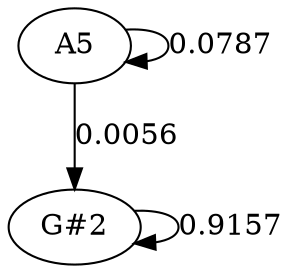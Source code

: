 strict graph {
	graph [bb="0,0,110.5,126"];
	node [label="\N"];
	edge [arrowtype=normal,
		dir=forward
	];
	A5	 [height="0.5",
		pos="27,108",
		width="0.75"];
	A5 -- A5	 [label="0.0787",
		lp="91.25,108",
		pos="e,51.532,99.879 51.532,116.12 62.508,116.89 72,114.19 72,108 72,103.84 67.715,101.26 61.574,100.24"];
	"G#2"	 [height="0.5",
		pos="27,18",
		width="0.75927"];
	A5 -- "G#2"	 [label="0.0056",
		lp="46.25,63",
		pos="e,27,36.05 27,89.614 27,77.24 27,60.369 27,46.22"];
	"G#2" -- "G#2"	 [label="0.9157",
		lp="91.25,18",
		pos="e,51.532,9.8789 51.532,26.121 62.508,26.895 72,24.188 72,18 72,13.843 67.715,11.257 61.574,10.242"];
}
